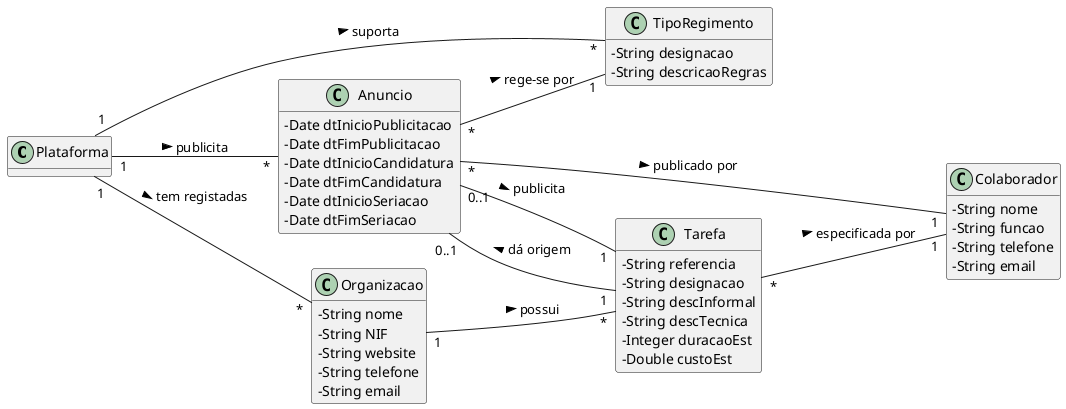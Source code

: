 @startuml
skinparam classAttributeIconSize 0
hide methods
left to right direction

class Plataforma {
}

class Colaborador {
  -String nome
  -String funcao
  -String telefone
  -String email
}

class Tarefa {
  -String referencia
  -String designacao
  -String descInformal
  -String descTecnica
  -Integer duracaoEst
  -Double custoEst
}

class TipoRegimento
{
    -String designacao
    -String descricaoRegras
}

class Anuncio
{
    -Date dtInicioPublicitacao
    -Date dtFimPublicitacao
    -Date dtInicioCandidatura
    -Date dtFimCandidatura
    -Date dtInicioSeriacao
    -Date dtFimSeriacao
}

class Organizacao {
  -String nome
  -String NIF
  -String website
  -String telefone
  -String email
}

Plataforma "1" -- "*" Anuncio : publicita >
Plataforma "1" -- "*" TipoRegimento : suporta >
Plataforma "1" -- "*" Organizacao : tem registadas >

Organizacao "1" -- "*" Tarefa: possui >

Tarefa "*" -- "1" Colaborador: especificada por >

Anuncio "0..1" -- "1" Tarefa: publicita >
Anuncio "0..1" -- "1" Tarefa: dá origem <
Anuncio "*" -- "1" TipoRegimento: rege-se por >
Anuncio "*" -- "1" Colaborador: publicado por >

@enduml